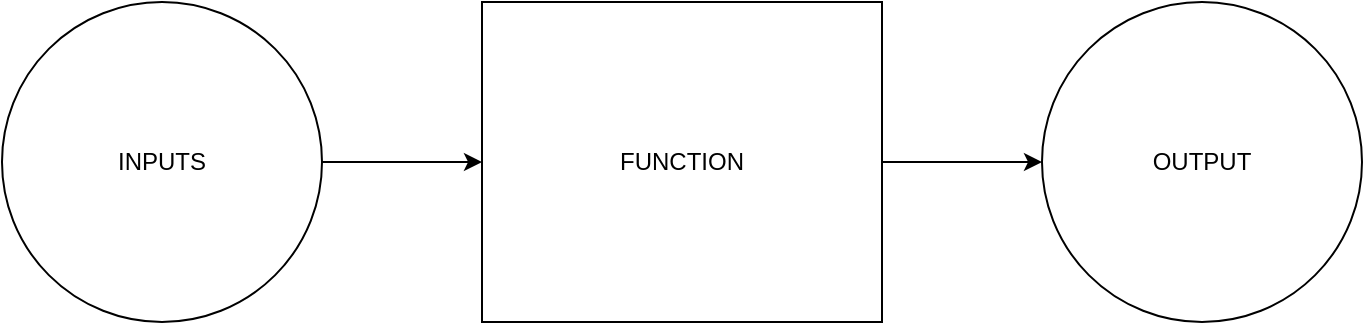 <mxfile version="22.1.4" type="device">
  <diagram name="Page-1" id="xC2R9EfI725YvGiksnvJ">
    <mxGraphModel dx="2954" dy="1156" grid="1" gridSize="10" guides="1" tooltips="1" connect="1" arrows="1" fold="1" page="1" pageScale="1" pageWidth="827" pageHeight="1169" math="0" shadow="0">
      <root>
        <mxCell id="0" />
        <mxCell id="1" parent="0" />
        <mxCell id="q6GI-S40e6Szn5kQjJgA-5" style="edgeStyle=orthogonalEdgeStyle;rounded=0;orthogonalLoop=1;jettySize=auto;html=1;" edge="1" parent="1" source="q6GI-S40e6Szn5kQjJgA-1" target="q6GI-S40e6Szn5kQjJgA-4">
          <mxGeometry relative="1" as="geometry" />
        </mxCell>
        <mxCell id="q6GI-S40e6Szn5kQjJgA-1" value="FUNCTION" style="rounded=0;whiteSpace=wrap;html=1;" vertex="1" parent="1">
          <mxGeometry x="280" y="280" width="200" height="160" as="geometry" />
        </mxCell>
        <mxCell id="q6GI-S40e6Szn5kQjJgA-3" style="edgeStyle=orthogonalEdgeStyle;rounded=0;orthogonalLoop=1;jettySize=auto;html=1;" edge="1" parent="1" source="q6GI-S40e6Szn5kQjJgA-2" target="q6GI-S40e6Szn5kQjJgA-1">
          <mxGeometry relative="1" as="geometry" />
        </mxCell>
        <mxCell id="q6GI-S40e6Szn5kQjJgA-2" value="INPUTS" style="ellipse;whiteSpace=wrap;html=1;aspect=fixed;" vertex="1" parent="1">
          <mxGeometry x="40" y="280" width="160" height="160" as="geometry" />
        </mxCell>
        <mxCell id="q6GI-S40e6Szn5kQjJgA-4" value="OUTPUT" style="ellipse;whiteSpace=wrap;html=1;aspect=fixed;" vertex="1" parent="1">
          <mxGeometry x="560" y="280" width="160" height="160" as="geometry" />
        </mxCell>
      </root>
    </mxGraphModel>
  </diagram>
</mxfile>
